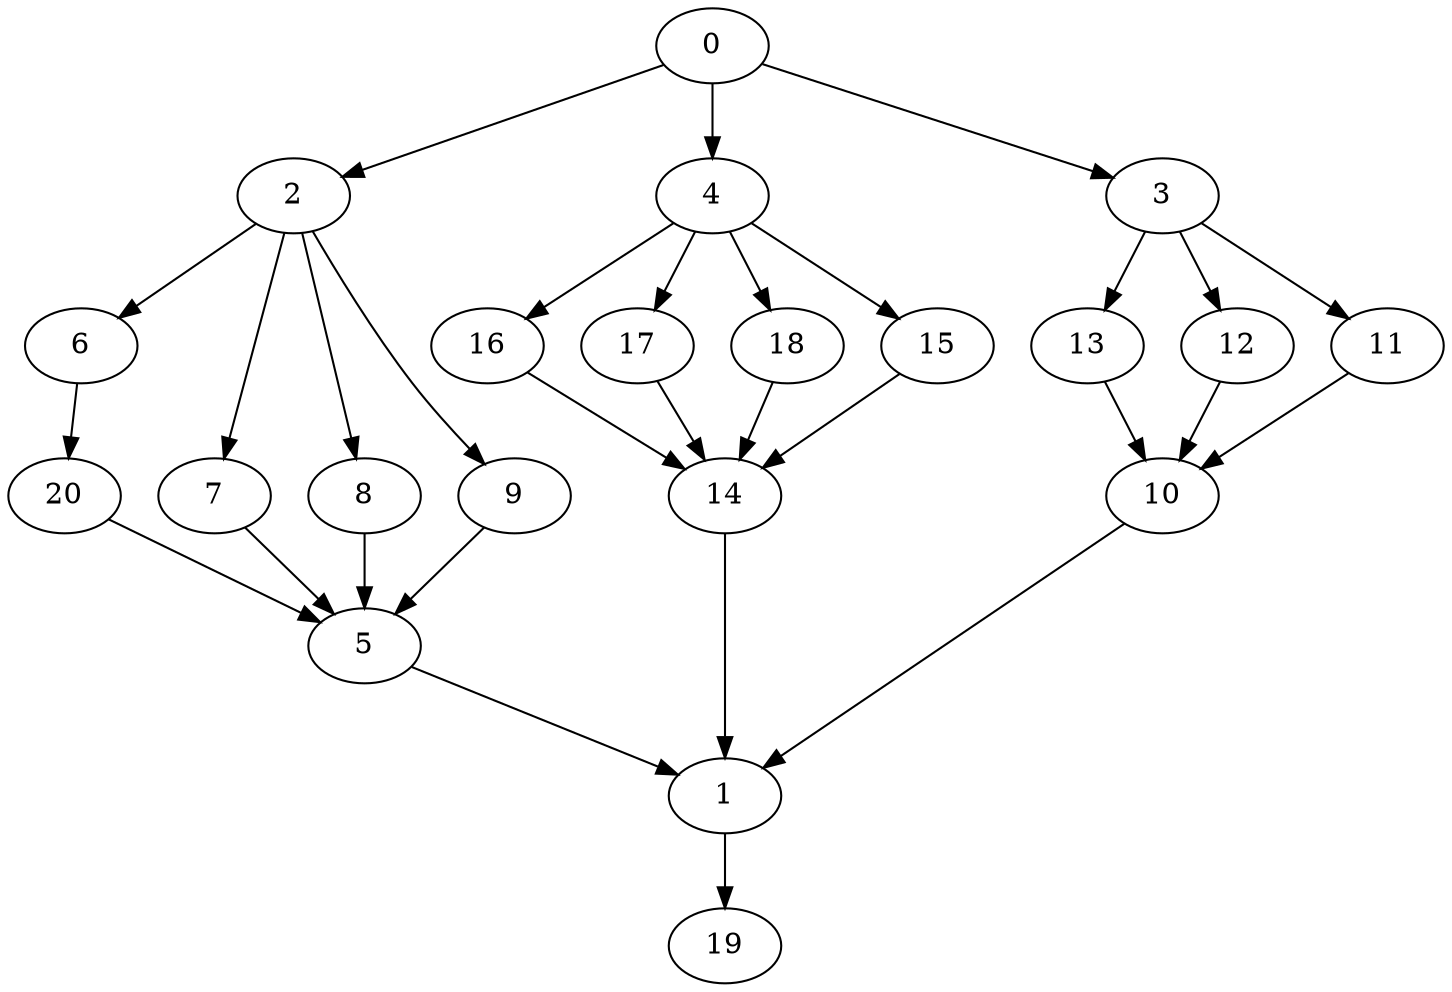 digraph "SeriesParallel-MaxBf-5_Nodes_21_CCR_1.01_WeightType_Random#3_Heterogeneous-4-4" {
0 [Weight=8];
2 [Weight=8];
6 [Weight=8];
4 [Weight=11];
20 [Weight=16];
3 [Weight=5];
7 [Weight=10];
13 [Weight=14];
16 [Weight=16];
8 [Weight=6];
9 [Weight=3];
12 [Weight=10];
17 [Weight=8];
18 [Weight=13];
11 [Weight=3];
15 [Weight=5];
5 [Weight=6];
10 [Weight=3];
14 [Weight=5];
1 [Weight=5];
19 [Weight=6];
16 -> 14 [Weight=5];
12 -> 10 [Weight=4];
5 -> 1 [Weight=9];
0 -> 2 [Weight=5];
2 -> 6 [Weight=3];
3 -> 11 [Weight=3];
6 -> 20 [Weight=10];
20 -> 5 [Weight=9];
14 -> 1 [Weight=3];
3 -> 13 [Weight=3];
1 -> 19 [Weight=10];
10 -> 1 [Weight=8];
15 -> 14 [Weight=3];
13 -> 10 [Weight=4];
4 -> 18 [Weight=5];
4 -> 16 [Weight=8];
4 -> 15 [Weight=5];
2 -> 8 [Weight=3];
3 -> 12 [Weight=2];
7 -> 5 [Weight=6];
0 -> 4 [Weight=9];
11 -> 10 [Weight=4];
0 -> 3 [Weight=2];
9 -> 5 [Weight=7];
18 -> 14 [Weight=3];
2 -> 9 [Weight=9];
8 -> 5 [Weight=4];
2 -> 7 [Weight=7];
17 -> 14 [Weight=9];
4 -> 17 [Weight=8];
}
